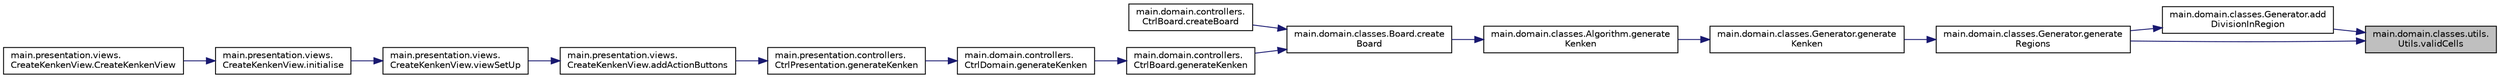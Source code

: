 digraph "main.domain.classes.utils.Utils.validCells"
{
 // INTERACTIVE_SVG=YES
 // LATEX_PDF_SIZE
  edge [fontname="Helvetica",fontsize="10",labelfontname="Helvetica",labelfontsize="10"];
  node [fontname="Helvetica",fontsize="10",shape=record];
  rankdir="RL";
  Node1 [label="main.domain.classes.utils.\lUtils.validCells",height=0.2,width=0.4,color="black", fillcolor="grey75", style="filled", fontcolor="black",tooltip=" "];
  Node1 -> Node2 [dir="back",color="midnightblue",fontsize="10",style="solid",fontname="Helvetica"];
  Node2 [label="main.domain.classes.Generator.add\lDivisionInRegion",height=0.2,width=0.4,color="black", fillcolor="white", style="filled",URL="$classmain_1_1domain_1_1classes_1_1Generator.html#a9bed63d52ccc46ef654e4ffd9dd4ebbc",tooltip=" "];
  Node2 -> Node3 [dir="back",color="midnightblue",fontsize="10",style="solid",fontname="Helvetica"];
  Node3 [label="main.domain.classes.Generator.generate\lRegions",height=0.2,width=0.4,color="black", fillcolor="white", style="filled",URL="$classmain_1_1domain_1_1classes_1_1Generator.html#aab45d652ae5368183ad4a8089ce4eca6",tooltip=" "];
  Node3 -> Node4 [dir="back",color="midnightblue",fontsize="10",style="solid",fontname="Helvetica"];
  Node4 [label="main.domain.classes.Generator.generate\lKenken",height=0.2,width=0.4,color="black", fillcolor="white", style="filled",URL="$classmain_1_1domain_1_1classes_1_1Generator.html#a0c2d920677428541d15f745afd922794",tooltip=" "];
  Node4 -> Node5 [dir="back",color="midnightblue",fontsize="10",style="solid",fontname="Helvetica"];
  Node5 [label="main.domain.classes.Algorithm.generate\lKenken",height=0.2,width=0.4,color="black", fillcolor="white", style="filled",URL="$classmain_1_1domain_1_1classes_1_1Algorithm.html#a9beeb065aa30483f32b08f30c6ab77f2",tooltip=" "];
  Node5 -> Node6 [dir="back",color="midnightblue",fontsize="10",style="solid",fontname="Helvetica"];
  Node6 [label="main.domain.classes.Board.create\lBoard",height=0.2,width=0.4,color="black", fillcolor="white", style="filled",URL="$classmain_1_1domain_1_1classes_1_1Board.html#a3ac5327ca0b44158340c395d682c507c",tooltip=" "];
  Node6 -> Node7 [dir="back",color="midnightblue",fontsize="10",style="solid",fontname="Helvetica"];
  Node7 [label="main.domain.controllers.\lCtrlBoard.createBoard",height=0.2,width=0.4,color="black", fillcolor="white", style="filled",URL="$classmain_1_1domain_1_1controllers_1_1CtrlBoard.html#a73826413ca59c75c3062051420ff5d34",tooltip=" "];
  Node6 -> Node8 [dir="back",color="midnightblue",fontsize="10",style="solid",fontname="Helvetica"];
  Node8 [label="main.domain.controllers.\lCtrlBoard.generateKenken",height=0.2,width=0.4,color="black", fillcolor="white", style="filled",URL="$classmain_1_1domain_1_1controllers_1_1CtrlBoard.html#ab9d2309bdd6cc194b633e0afbf5f9ec7",tooltip=" "];
  Node8 -> Node9 [dir="back",color="midnightblue",fontsize="10",style="solid",fontname="Helvetica"];
  Node9 [label="main.domain.controllers.\lCtrlDomain.generateKenken",height=0.2,width=0.4,color="black", fillcolor="white", style="filled",URL="$classmain_1_1domain_1_1controllers_1_1CtrlDomain.html#a93eef0b812e03ba43255051116879e4d",tooltip=" "];
  Node9 -> Node10 [dir="back",color="midnightblue",fontsize="10",style="solid",fontname="Helvetica"];
  Node10 [label="main.presentation.controllers.\lCtrlPresentation.generateKenken",height=0.2,width=0.4,color="black", fillcolor="white", style="filled",URL="$classmain_1_1presentation_1_1controllers_1_1CtrlPresentation.html#ab171f26cd1e84ff1abcb8652ad4e5644",tooltip=" "];
  Node10 -> Node11 [dir="back",color="midnightblue",fontsize="10",style="solid",fontname="Helvetica"];
  Node11 [label="main.presentation.views.\lCreateKenkenView.addActionButtons",height=0.2,width=0.4,color="black", fillcolor="white", style="filled",URL="$classmain_1_1presentation_1_1views_1_1CreateKenkenView.html#a403af371e116eb9e8ee8524425b8495c",tooltip=" "];
  Node11 -> Node12 [dir="back",color="midnightblue",fontsize="10",style="solid",fontname="Helvetica"];
  Node12 [label="main.presentation.views.\lCreateKenkenView.viewSetUp",height=0.2,width=0.4,color="black", fillcolor="white", style="filled",URL="$classmain_1_1presentation_1_1views_1_1CreateKenkenView.html#a740d7f991b8a07f679948c28a9c2b6d8",tooltip=" "];
  Node12 -> Node13 [dir="back",color="midnightblue",fontsize="10",style="solid",fontname="Helvetica"];
  Node13 [label="main.presentation.views.\lCreateKenkenView.initialise",height=0.2,width=0.4,color="black", fillcolor="white", style="filled",URL="$classmain_1_1presentation_1_1views_1_1CreateKenkenView.html#a94cf761a40d66fdd08b2774bc1bee024",tooltip=" "];
  Node13 -> Node14 [dir="back",color="midnightblue",fontsize="10",style="solid",fontname="Helvetica"];
  Node14 [label="main.presentation.views.\lCreateKenkenView.CreateKenkenView",height=0.2,width=0.4,color="black", fillcolor="white", style="filled",URL="$classmain_1_1presentation_1_1views_1_1CreateKenkenView.html#afa8b78165d13933e85c8c48077753c4f",tooltip=" "];
  Node1 -> Node3 [dir="back",color="midnightblue",fontsize="10",style="solid",fontname="Helvetica"];
}
